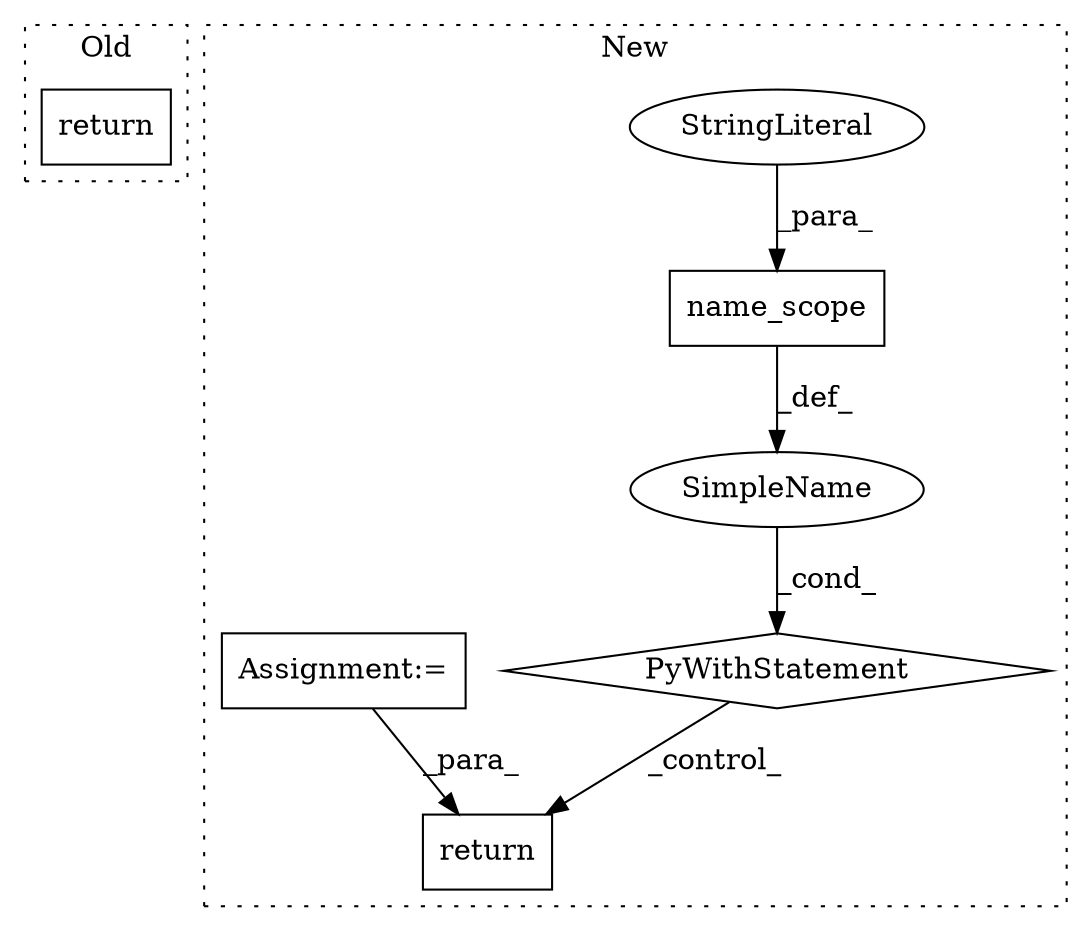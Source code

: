 digraph G {
subgraph cluster0 {
1 [label="return" a="41" s="1965" l="7" shape="box"];
label = "Old";
style="dotted";
}
subgraph cluster1 {
2 [label="PyWithStatement" a="104" s="2159,2231" l="10,2" shape="diamond"];
3 [label="SimpleName" a="42" s="" l="" shape="ellipse"];
4 [label="return" a="41" s="2459" l="7" shape="box"];
5 [label="name_scope" a="32" s="2180,2230" l="11,1" shape="box"];
6 [label="StringLiteral" a="45" s="2196" l="15" shape="ellipse"];
7 [label="Assignment:=" a="7" s="2149" l="4" shape="box"];
label = "New";
style="dotted";
}
2 -> 4 [label="_control_"];
3 -> 2 [label="_cond_"];
5 -> 3 [label="_def_"];
6 -> 5 [label="_para_"];
7 -> 4 [label="_para_"];
}